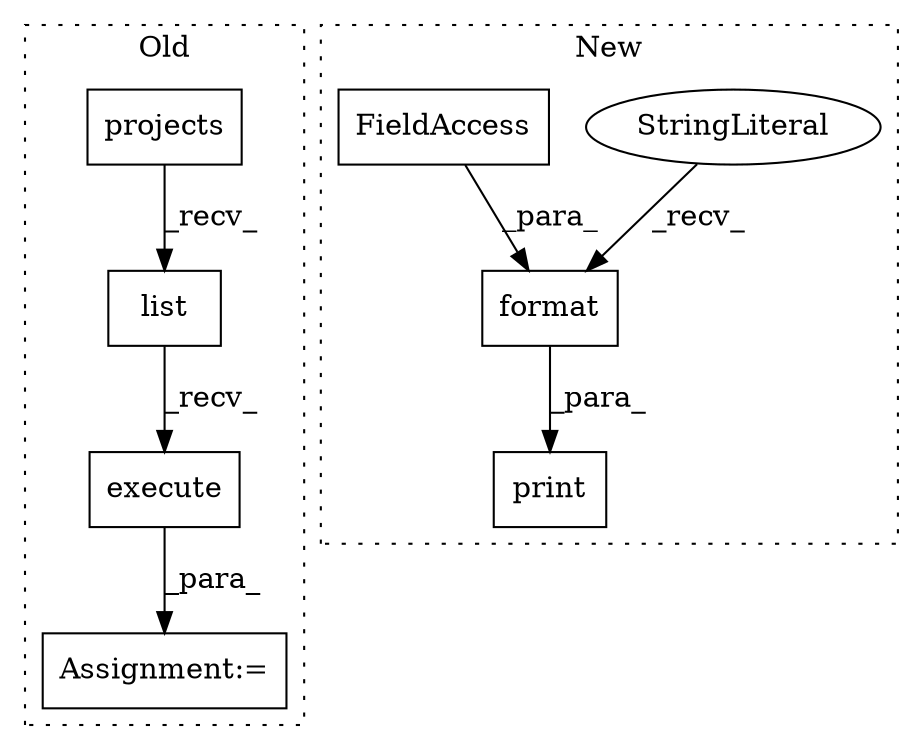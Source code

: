 digraph G {
subgraph cluster0 {
1 [label="projects" a="32" s="3430" l="10" shape="box"];
3 [label="execute" a="32" s="3483" l="9" shape="box"];
6 [label="Assignment:=" a="7" s="3510" l="1" shape="box"];
8 [label="list" a="32" s="3462,3481" l="5,1" shape="box"];
label = "Old";
style="dotted";
}
subgraph cluster1 {
2 [label="print" a="32" s="3466,3558" l="6,1" shape="box"];
4 [label="format" a="32" s="3482,3557" l="7,1" shape="box"];
5 [label="StringLiteral" a="45" s="3472" l="9" shape="ellipse"];
7 [label="FieldAccess" a="22" s="3489" l="20" shape="box"];
label = "New";
style="dotted";
}
1 -> 8 [label="_recv_"];
3 -> 6 [label="_para_"];
4 -> 2 [label="_para_"];
5 -> 4 [label="_recv_"];
7 -> 4 [label="_para_"];
8 -> 3 [label="_recv_"];
}